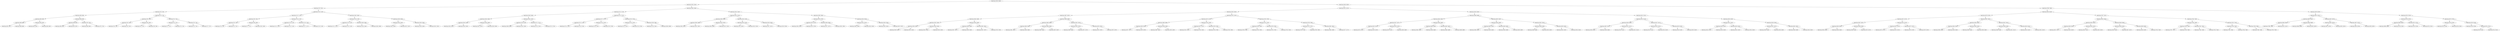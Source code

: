 digraph G{
377333789 [label="Node{data=[3028, 3028]}"]
377333789 -> 616998001
616998001 [label="Node{data=[2032, 2032]}"]
616998001 -> 533600184
533600184 [label="Node{data=[718, 718]}"]
533600184 -> 419854278
419854278 [label="Node{data=[702, 702]}"]
419854278 -> 1656756667
1656756667 [label="Node{data=[694, 694]}"]
1656756667 -> 1932844222
1932844222 [label="Node{data=[690, 690]}"]
1932844222 -> 480802487
480802487 [label="Node{data=[688, 688]}"]
480802487 -> 918198947
918198947 [label="Node{data=[687, 687]}"]
480802487 -> 1423265806
1423265806 [label="Node{data=[689, 689]}"]
1932844222 -> 30516998
30516998 [label="Node{data=[692, 692]}"]
30516998 -> 1578329157
1578329157 [label="Node{data=[691, 691]}"]
30516998 -> 1017021094
1017021094 [label="Node{data=[693, 693]}"]
1656756667 -> 1110827035
1110827035 [label="Node{data=[698, 698]}"]
1110827035 -> 1322292940
1322292940 [label="Node{data=[696, 696]}"]
1322292940 -> 186966559
186966559 [label="Node{data=[695, 695]}"]
1322292940 -> 1139264111
1139264111 [label="Node{data=[697, 697]}"]
1110827035 -> 775937840
775937840 [label="Node{data=[700, 700]}"]
775937840 -> 1687374541
1687374541 [label="Node{data=[699, 699]}"]
775937840 -> 1208711258
1208711258 [label="Node{data=[701, 701]}"]
419854278 -> 893548422
893548422 [label="Node{data=[710, 710]}"]
893548422 -> 1700067393
1700067393 [label="Node{data=[706, 706]}"]
1700067393 -> 468652804
468652804 [label="Node{data=[704, 704]}"]
468652804 -> 137720203
137720203 [label="Node{data=[703, 703]}"]
468652804 -> 778946892
778946892 [label="Node{data=[705, 705]}"]
1700067393 -> 1815722544
1815722544 [label="Node{data=[708, 708]}"]
1815722544 -> 254669696
254669696 [label="Node{data=[707, 707]}"]
1815722544 -> 741827271
741827271 [label="Node{data=[709, 709]}"]
893548422 -> 1825634724
1825634724 [label="Node{data=[714, 714]}"]
1825634724 -> 1301882420
1301882420 [label="Node{data=[712, 712]}"]
1301882420 -> 759725556
759725556 [label="Node{data=[711, 711]}"]
1301882420 -> 981341120
981341120 [label="Node{data=[713, 713]}"]
1825634724 -> 1367916786
1367916786 [label="Node{data=[716, 716]}"]
1367916786 -> 1428481137
1428481137 [label="Node{data=[715, 715]}"]
1367916786 -> 997037308
997037308 [label="Node{data=[717, 717]}"]
533600184 -> 1908895810
1908895810 [label="Node{data=[1120, 1120]}"]
1908895810 -> 1717547480
1717547480 [label="Node{data=[1112, 1112]}"]
1717547480 -> 338347534
338347534 [label="Node{data=[762, 762]}"]
338347534 -> 1127705091
1127705091 [label="Node{data=[720, 720]}"]
1127705091 -> 163071815
163071815 [label="Node{data=[719, 719]}"]
1127705091 -> 309524185
309524185 [label="Node{data=[721, 721]}"]
338347534 -> 1353336879
1353336879 [label="Node{data=[788, 788]}"]
1353336879 -> 674584395
674584395 [label="Node{data=[771, 771]}"]
1353336879 -> 1677508469
1677508469 [label="Node{data=[1020, 1020]}"]
1717547480 -> 1715296749
1715296749 [label="Node{data=[1116, 1116]}"]
1715296749 -> 1691655733
1691655733 [label="Node{data=[1114, 1114]}"]
1691655733 -> 1717109483
1717109483 [label="Node{data=[1113, 1113]}"]
1691655733 -> 1616383554
1616383554 [label="Node{data=[1115, 1115]}"]
1715296749 -> 1822871957
1822871957 [label="Node{data=[1118, 1118]}"]
1822871957 -> 751034114
751034114 [label="Node{data=[1117, 1117]}"]
1822871957 -> 44293675
44293675 [label="Node{data=[1119, 1119]}"]
1908895810 -> 581564963
581564963 [label="Node{data=[1843, 1843]}"]
581564963 -> 2019147162
2019147162 [label="Node{data=[1126, 1126]}"]
2019147162 -> 1255163484
1255163484 [label="Node{data=[1122, 1122]}"]
1255163484 -> 1444842411
1444842411 [label="Node{data=[1121, 1121]}"]
1255163484 -> 998972329
998972329 [label="Node{data=[1123, 1123]}"]
2019147162 -> 244044847
244044847 [label="Node{data=[1669, 1669]}"]
244044847 -> 1176604932
1176604932 [label="Node{data=[1344, 1344]}"]
244044847 -> 1690307000
1690307000 [label="Node{data=[1828, 1828]}"]
581564963 -> 125112538
125112538 [label="Node{data=[2028, 2028]}"]
125112538 -> 1460639415
1460639415 [label="Node{data=[2026, 2026]}"]
1460639415 -> 502039779
502039779 [label="Node{data=[1855, 1855]}"]
1460639415 -> 2038809391
2038809391 [label="Node{data=[2027, 2027]}"]
125112538 -> 1457123077
1457123077 [label="Node{data=[2030, 2030]}"]
1457123077 -> 2101899591
2101899591 [label="Node{data=[2029, 2029]}"]
1457123077 -> 83503505
83503505 [label="Node{data=[2031, 2031]}"]
616998001 -> 1404112538
1404112538 [label="Node{data=[2904, 2904]}"]
1404112538 -> 1250521646
1250521646 [label="Node{data=[2713, 2713]}"]
1250521646 -> 1953886321
1953886321 [label="Node{data=[2040, 2040]}"]
1953886321 -> 555149775
555149775 [label="Node{data=[2036, 2036]}"]
555149775 -> 2055792297
2055792297 [label="Node{data=[2034, 2034]}"]
2055792297 -> 2073158612
2073158612 [label="Node{data=[2033, 2033]}"]
2055792297 -> 549221039
549221039 [label="Node{data=[2035, 2035]}"]
555149775 -> 921878502
921878502 [label="Node{data=[2038, 2038]}"]
921878502 -> 200452671
200452671 [label="Node{data=[2037, 2037]}"]
921878502 -> 2131326934
2131326934 [label="Node{data=[2039, 2039]}"]
1953886321 -> 1021528978
1021528978 [label="Node{data=[2342, 2342]}"]
1021528978 -> 525192807
525192807 [label="Node{data=[2126, 2126]}"]
525192807 -> 32517347
32517347 [label="Node{data=[2089, 2089]}"]
525192807 -> 905137356
905137356 [label="Node{data=[2165, 2165]}"]
1021528978 -> 325725755
325725755 [label="Node{data=[2711, 2711]}"]
325725755 -> 1655039175
1655039175 [label="Node{data=[2710, 2710]}"]
325725755 -> 1647467332
1647467332 [label="Node{data=[2712, 2712]}"]
1250521646 -> 1292435170
1292435170 [label="Node{data=[2721, 2721]}"]
1292435170 -> 256973454
256973454 [label="Node{data=[2717, 2717]}"]
256973454 -> 1109345407
1109345407 [label="Node{data=[2715, 2715]}"]
1109345407 -> 847761155
847761155 [label="Node{data=[2714, 2714]}"]
1109345407 -> 947046495
947046495 [label="Node{data=[2716, 2716]}"]
256973454 -> 1064317109
1064317109 [label="Node{data=[2719, 2719]}"]
1064317109 -> 125089688
125089688 [label="Node{data=[2718, 2718]}"]
1064317109 -> 185048994
185048994 [label="Node{data=[2720, 2720]}"]
1292435170 -> 622431917
622431917 [label="Node{data=[2725, 2725]}"]
622431917 -> 458422051
458422051 [label="Node{data=[2723, 2723]}"]
458422051 -> 959990694
959990694 [label="Node{data=[2722, 2722]}"]
458422051 -> 242559404
242559404 [label="Node{data=[2724, 2724]}"]
622431917 -> 1735434793
1735434793 [label="Node{data=[2788, 2788]}"]
1735434793 -> 1796712971
1796712971 [label="Node{data=[2726, 2726]}"]
1735434793 -> 269068724
269068724 [label="Node{data=[2858, 2858]}"]
1404112538 -> 932629072
932629072 [label="Node{data=[2941, 2941]}"]
932629072 -> 1427457889
1427457889 [label="Node{data=[2912, 2912]}"]
1427457889 -> 50653242
50653242 [label="Node{data=[2908, 2908]}"]
50653242 -> 1587394023
1587394023 [label="Node{data=[2906, 2906]}"]
1587394023 -> 1608003630
1608003630 [label="Node{data=[2905, 2905]}"]
1587394023 -> 545868539
545868539 [label="Node{data=[2907, 2907]}"]
50653242 -> 73933800
73933800 [label="Node{data=[2910, 2910]}"]
73933800 -> 938056719
938056719 [label="Node{data=[2909, 2909]}"]
73933800 -> 699306908
699306908 [label="Node{data=[2911, 2911]}"]
1427457889 -> 1134217920
1134217920 [label="Node{data=[2916, 2916]}"]
1134217920 -> 111728184
111728184 [label="Node{data=[2914, 2914]}"]
111728184 -> 2103065350
2103065350 [label="Node{data=[2913, 2913]}"]
111728184 -> 548758850
548758850 [label="Node{data=[2915, 2915]}"]
1134217920 -> 904685406
904685406 [label="Node{data=[2918, 2918]}"]
904685406 -> 1974828749
1974828749 [label="Node{data=[2917, 2917]}"]
904685406 -> 1495001462
1495001462 [label="Node{data=[2919, 2919]}"]
932629072 -> 1376720994
1376720994 [label="Node{data=[2992, 2992]}"]
1376720994 -> 68113386
68113386 [label="Node{data=[2976, 2976]}"]
68113386 -> 1511134896
1511134896 [label="Node{data=[2972, 2972]}"]
1511134896 -> 1547961565
1547961565 [label="Node{data=[2945, 2945]}"]
1511134896 -> 1990384447
1990384447 [label="Node{data=[2975, 2975]}"]
68113386 -> 147609090
147609090 [label="Node{data=[2990, 2990]}"]
147609090 -> 1109485117
1109485117 [label="Node{data=[2977, 2977]}"]
147609090 -> 1052762184
1052762184 [label="Node{data=[2991, 2991]}"]
1376720994 -> 1579462531
1579462531 [label="Node{data=[3024, 3024]}"]
1579462531 -> 875732483
875732483 [label="Node{data=[3015, 3015]}"]
875732483 -> 2104165942
2104165942 [label="Node{data=[2993, 2993]}"]
875732483 -> 1016534131
1016534131 [label="Node{data=[3023, 3023]}"]
1579462531 -> 1203043541
1203043541 [label="Node{data=[3026, 3026]}"]
1203043541 -> 1742123174
1742123174 [label="Node{data=[3025, 3025]}"]
1203043541 -> 1118388444
1118388444 [label="Node{data=[3027, 3027]}"]
377333789 -> 1176100982
1176100982 [label="Node{data=[6563, 6563]}"]
1176100982 -> 648801844
648801844 [label="Node{data=[6473, 6473]}"]
648801844 -> 1957308871
1957308871 [label="Node{data=[3876, 3876]}"]
1957308871 -> 2089629742
2089629742 [label="Node{data=[3857, 3857]}"]
2089629742 -> 1964932505
1964932505 [label="Node{data=[3036, 3036]}"]
1964932505 -> 205387584
205387584 [label="Node{data=[3032, 3032]}"]
205387584 -> 695993105
695993105 [label="Node{data=[3030, 3030]}"]
695993105 -> 1009062488
1009062488 [label="Node{data=[3029, 3029]}"]
695993105 -> 986792688
986792688 [label="Node{data=[3031, 3031]}"]
205387584 -> 1505043741
1505043741 [label="Node{data=[3034, 3034]}"]
1505043741 -> 278446513
278446513 [label="Node{data=[3033, 3033]}"]
1505043741 -> 79406632
79406632 [label="Node{data=[3035, 3035]}"]
1964932505 -> 877507213
877507213 [label="Node{data=[3040, 3040]}"]
877507213 -> 1143010516
1143010516 [label="Node{data=[3038, 3038]}"]
1143010516 -> 308486312
308486312 [label="Node{data=[3037, 3037]}"]
1143010516 -> 1269849642
1269849642 [label="Node{data=[3039, 3039]}"]
877507213 -> 313541643
313541643 [label="Node{data=[3061, 3061]}"]
313541643 -> 1366660317
1366660317 [label="Node{data=[3057, 3057]}"]
313541643 -> 1519949883
1519949883 [label="Node{data=[3793, 3793]}"]
2089629742 -> 328256588
328256588 [label="Node{data=[3868, 3868]}"]
328256588 -> 59789865
59789865 [label="Node{data=[3864, 3864]}"]
59789865 -> 2126446074
2126446074 [label="Node{data=[3862, 3862]}"]
2126446074 -> 1626995542
1626995542 [label="Node{data=[3861, 3861]}"]
2126446074 -> 1964947881
1964947881 [label="Node{data=[3863, 3863]}"]
59789865 -> 1956559929
1956559929 [label="Node{data=[3866, 3866]}"]
1956559929 -> 2110180989
2110180989 [label="Node{data=[3865, 3865]}"]
1956559929 -> 1389013464
1389013464 [label="Node{data=[3867, 3867]}"]
328256588 -> 1377403353
1377403353 [label="Node{data=[3872, 3872]}"]
1377403353 -> 1407680727
1407680727 [label="Node{data=[3870, 3870]}"]
1407680727 -> 404294128
404294128 [label="Node{data=[3869, 3869]}"]
1407680727 -> 530249538
530249538 [label="Node{data=[3871, 3871]}"]
1377403353 -> 18070049
18070049 [label="Node{data=[3874, 3874]}"]
18070049 -> 1847419884
1847419884 [label="Node{data=[3873, 3873]}"]
18070049 -> 1041998166
1041998166 [label="Node{data=[3875, 3875]}"]
1957308871 -> 1987277104
1987277104 [label="Node{data=[5787, 5787]}"]
1987277104 -> 1781342061
1781342061 [label="Node{data=[4572, 4572]}"]
1781342061 -> 1865028551
1865028551 [label="Node{data=[3880, 3880]}"]
1865028551 -> 207101541
207101541 [label="Node{data=[3878, 3878]}"]
207101541 -> 1640961071
1640961071 [label="Node{data=[3877, 3877]}"]
207101541 -> 1662761228
1662761228 [label="Node{data=[3879, 3879]}"]
1865028551 -> 1552951939
1552951939 [label="Node{data=[4298, 4298]}"]
1552951939 -> 284671042
284671042 [label="Node{data=[3881, 3881]}"]
1552951939 -> 159427615
159427615 [label="Node{data=[4305, 4305]}"]
1781342061 -> 938326010
938326010 [label="Node{data=[5783, 5783]}"]
938326010 -> 1794394038
1794394038 [label="Node{data=[5527, 5527]}"]
1794394038 -> 1204609798
1204609798 [label="Node{data=[5525, 5525]}"]
1794394038 -> 1268797364
1268797364 [label="Node{data=[5782, 5782]}"]
938326010 -> 296252253
296252253 [label="Node{data=[5785, 5785]}"]
296252253 -> 1495879465
1495879465 [label="Node{data=[5784, 5784]}"]
296252253 -> 2036155353
2036155353 [label="Node{data=[5786, 5786]}"]
1987277104 -> 818507433
818507433 [label="Node{data=[5795, 5795]}"]
818507433 -> 1655296374
1655296374 [label="Node{data=[5791, 5791]}"]
1655296374 -> 1911200269
1911200269 [label="Node{data=[5789, 5789]}"]
1911200269 -> 1656376418
1656376418 [label="Node{data=[5788, 5788]}"]
1911200269 -> 436062906
436062906 [label="Node{data=[5790, 5790]}"]
1655296374 -> 896764562
896764562 [label="Node{data=[5793, 5793]}"]
896764562 -> 283923651
283923651 [label="Node{data=[5792, 5792]}"]
896764562 -> 537252832
537252832 [label="Node{data=[5794, 5794]}"]
818507433 -> 1465541952
1465541952 [label="Node{data=[5799, 5799]}"]
1465541952 -> 2119451171
2119451171 [label="Node{data=[5797, 5797]}"]
2119451171 -> 208427878
208427878 [label="Node{data=[5796, 5796]}"]
2119451171 -> 49808344
49808344 [label="Node{data=[5798, 5798]}"]
1465541952 -> 109840034
109840034 [label="Node{data=[5801, 5801]}"]
109840034 -> 1519716618
1519716618 [label="Node{data=[5800, 5800]}"]
109840034 -> 885837397
885837397 [label="Node{data=[6177, 6177]}"]
648801844 -> 1986588119
1986588119 [label="Node{data=[6505, 6505]}"]
1986588119 -> 272059566
272059566 [label="Node{data=[6489, 6489]}"]
272059566 -> 1654184699
1654184699 [label="Node{data=[6481, 6481]}"]
1654184699 -> 812916379
812916379 [label="Node{data=[6477, 6477]}"]
812916379 -> 21191447
21191447 [label="Node{data=[6475, 6475]}"]
21191447 -> 725296557
725296557 [label="Node{data=[6474, 6474]}"]
21191447 -> 256933171
256933171 [label="Node{data=[6476, 6476]}"]
812916379 -> 532687492
532687492 [label="Node{data=[6479, 6479]}"]
532687492 -> 79708552
79708552 [label="Node{data=[6478, 6478]}"]
532687492 -> 1990466288
1990466288 [label="Node{data=[6480, 6480]}"]
1654184699 -> 2047953138
2047953138 [label="Node{data=[6485, 6485]}"]
2047953138 -> 1679546686
1679546686 [label="Node{data=[6483, 6483]}"]
1679546686 -> 1657866292
1657866292 [label="Node{data=[6482, 6482]}"]
1679546686 -> 888470788
888470788 [label="Node{data=[6484, 6484]}"]
2047953138 -> 1146250672
1146250672 [label="Node{data=[6487, 6487]}"]
1146250672 -> 2126157357
2126157357 [label="Node{data=[6486, 6486]}"]
1146250672 -> 339779942
339779942 [label="Node{data=[6488, 6488]}"]
272059566 -> 122642999
122642999 [label="Node{data=[6497, 6497]}"]
122642999 -> 1357379723
1357379723 [label="Node{data=[6493, 6493]}"]
1357379723 -> 2051413828
2051413828 [label="Node{data=[6491, 6491]}"]
2051413828 -> 1797047035
1797047035 [label="Node{data=[6490, 6490]}"]
2051413828 -> 389958517
389958517 [label="Node{data=[6492, 6492]}"]
1357379723 -> 2029177529
2029177529 [label="Node{data=[6495, 6495]}"]
2029177529 -> 843325140
843325140 [label="Node{data=[6494, 6494]}"]
2029177529 -> 1069685117
1069685117 [label="Node{data=[6496, 6496]}"]
122642999 -> 1514313747
1514313747 [label="Node{data=[6501, 6501]}"]
1514313747 -> 881534688
881534688 [label="Node{data=[6499, 6499]}"]
881534688 -> 648756251
648756251 [label="Node{data=[6498, 6498]}"]
881534688 -> 160284738
160284738 [label="Node{data=[6500, 6500]}"]
1514313747 -> 1203848032
1203848032 [label="Node{data=[6503, 6503]}"]
1203848032 -> 714129758
714129758 [label="Node{data=[6502, 6502]}"]
1203848032 -> 1436838899
1436838899 [label="Node{data=[6504, 6504]}"]
1986588119 -> 843857621
843857621 [label="Node{data=[6521, 6521]}"]
843857621 -> 2136711615
2136711615 [label="Node{data=[6513, 6513]}"]
2136711615 -> 1399657787
1399657787 [label="Node{data=[6509, 6509]}"]
1399657787 -> 635443030
635443030 [label="Node{data=[6507, 6507]}"]
635443030 -> 1980317609
1980317609 [label="Node{data=[6506, 6506]}"]
635443030 -> 1417494158
1417494158 [label="Node{data=[6508, 6508]}"]
1399657787 -> 1870806519
1870806519 [label="Node{data=[6511, 6511]}"]
1870806519 -> 1258147318
1258147318 [label="Node{data=[6510, 6510]}"]
1870806519 -> 1966491511
1966491511 [label="Node{data=[6512, 6512]}"]
2136711615 -> 1208126993
1208126993 [label="Node{data=[6517, 6517]}"]
1208126993 -> 907116387
907116387 [label="Node{data=[6515, 6515]}"]
907116387 -> 304580138
304580138 [label="Node{data=[6514, 6514]}"]
907116387 -> 1441625830
1441625830 [label="Node{data=[6516, 6516]}"]
1208126993 -> 155392076
155392076 [label="Node{data=[6519, 6519]}"]
155392076 -> 882152544
882152544 [label="Node{data=[6518, 6518]}"]
155392076 -> 447500814
447500814 [label="Node{data=[6520, 6520]}"]
843857621 -> 608718331
608718331 [label="Node{data=[6555, 6555]}"]
608718331 -> 903389254
903389254 [label="Node{data=[6551, 6551]}"]
903389254 -> 629085449
629085449 [label="Node{data=[6543, 6543]}"]
629085449 -> 1564151690
1564151690 [label="Node{data=[6522, 6522]}"]
629085449 -> 1006286403
1006286403 [label="Node{data=[6550, 6550]}"]
903389254 -> 1263594474
1263594474 [label="Node{data=[6553, 6553]}"]
1263594474 -> 375027924
375027924 [label="Node{data=[6552, 6552]}"]
1263594474 -> 328753866
328753866 [label="Node{data=[6554, 6554]}"]
608718331 -> 2109642324
2109642324 [label="Node{data=[6559, 6559]}"]
2109642324 -> 838679986
838679986 [label="Node{data=[6557, 6557]}"]
838679986 -> 1956933505
1956933505 [label="Node{data=[6556, 6556]}"]
838679986 -> 612031981
612031981 [label="Node{data=[6558, 6558]}"]
2109642324 -> 763355904
763355904 [label="Node{data=[6561, 6561]}"]
763355904 -> 1966562224
1966562224 [label="Node{data=[6560, 6560]}"]
763355904 -> 582544112
582544112 [label="Node{data=[6562, 6562]}"]
1176100982 -> 1356844799
1356844799 [label="Node{data=[7990, 7990]}"]
1356844799 -> 40521735
40521735 [label="Node{data=[6616, 6616]}"]
40521735 -> 1297047841
1297047841 [label="Node{data=[6579, 6579]}"]
1297047841 -> 675675410
675675410 [label="Node{data=[6571, 6571]}"]
675675410 -> 113469139
113469139 [label="Node{data=[6567, 6567]}"]
113469139 -> 1450828900
1450828900 [label="Node{data=[6565, 6565]}"]
1450828900 -> 1619640803
1619640803 [label="Node{data=[6564, 6564]}"]
1450828900 -> 1730354573
1730354573 [label="Node{data=[6566, 6566]}"]
113469139 -> 2060126788
2060126788 [label="Node{data=[6569, 6569]}"]
2060126788 -> 1661504445
1661504445 [label="Node{data=[6568, 6568]}"]
2060126788 -> 1293998310
1293998310 [label="Node{data=[6570, 6570]}"]
675675410 -> 839941050
839941050 [label="Node{data=[6575, 6575]}"]
839941050 -> 271306390
271306390 [label="Node{data=[6573, 6573]}"]
271306390 -> 928639565
928639565 [label="Node{data=[6572, 6572]}"]
271306390 -> 2088104872
2088104872 [label="Node{data=[6574, 6574]}"]
839941050 -> 1292474935
1292474935 [label="Node{data=[6577, 6577]}"]
1292474935 -> 60334718
60334718 [label="Node{data=[6576, 6576]}"]
1292474935 -> 2079009730
2079009730 [label="Node{data=[6578, 6578]}"]
1297047841 -> 684752804
684752804 [label="Node{data=[6587, 6587]}"]
684752804 -> 696881323
696881323 [label="Node{data=[6583, 6583]}"]
696881323 -> 1875135670
1875135670 [label="Node{data=[6581, 6581]}"]
1875135670 -> 1297342391
1297342391 [label="Node{data=[6580, 6580]}"]
1875135670 -> 1716892902
1716892902 [label="Node{data=[6582, 6582]}"]
696881323 -> 54291535
54291535 [label="Node{data=[6585, 6585]}"]
54291535 -> 1313874274
1313874274 [label="Node{data=[6584, 6584]}"]
54291535 -> 497934712
497934712 [label="Node{data=[6586, 6586]}"]
684752804 -> 1444189359
1444189359 [label="Node{data=[6612, 6612]}"]
1444189359 -> 908776502
908776502 [label="Node{data=[6589, 6589]}"]
908776502 -> 2042542240
2042542240 [label="Node{data=[6588, 6588]}"]
908776502 -> 191504590
191504590 [label="Node{data=[6611, 6611]}"]
1444189359 -> 2032757984
2032757984 [label="Node{data=[6614, 6614]}"]
2032757984 -> 432180375
432180375 [label="Node{data=[6613, 6613]}"]
2032757984 -> 364203191
364203191 [label="Node{data=[6615, 6615]}"]
40521735 -> 1325626015
1325626015 [label="Node{data=[7637, 7637]}"]
1325626015 -> 2105494003
2105494003 [label="Node{data=[6624, 6624]}"]
2105494003 -> 1892992255
1892992255 [label="Node{data=[6620, 6620]}"]
1892992255 -> 1337720486
1337720486 [label="Node{data=[6618, 6618]}"]
1337720486 -> 469297732
469297732 [label="Node{data=[6617, 6617]}"]
1337720486 -> 483334169
483334169 [label="Node{data=[6619, 6619]}"]
1892992255 -> 1248511043
1248511043 [label="Node{data=[6622, 6622]}"]
1248511043 -> 1521769830
1521769830 [label="Node{data=[6621, 6621]}"]
1248511043 -> 105002686
105002686 [label="Node{data=[6623, 6623]}"]
2105494003 -> 1655302591
1655302591 [label="Node{data=[6628, 6628]}"]
1655302591 -> 2122146165
2122146165 [label="Node{data=[6626, 6626]}"]
2122146165 -> 114973873
114973873 [label="Node{data=[6625, 6625]}"]
2122146165 -> 289045778
289045778 [label="Node{data=[6627, 6627]}"]
1655302591 -> 1014209179
1014209179 [label="Node{data=[6630, 6630]}"]
1014209179 -> 697311913
697311913 [label="Node{data=[6629, 6629]}"]
1014209179 -> 2113658110
2113658110 [label="Node{data=[7628, 7628]}"]
1325626015 -> 1064041662
1064041662 [label="Node{data=[7943, 7943]}"]
1064041662 -> 527175306
527175306 [label="Node{data=[7939, 7939]}"]
527175306 -> 935453348
935453348 [label="Node{data=[7934, 7934]}"]
935453348 -> 352244878
352244878 [label="Node{data=[7907, 7907]}"]
935453348 -> 1955615907
1955615907 [label="Node{data=[7938, 7938]}"]
527175306 -> 200740069
200740069 [label="Node{data=[7941, 7941]}"]
200740069 -> 857410557
857410557 [label="Node{data=[7940, 7940]}"]
200740069 -> 1369695156
1369695156 [label="Node{data=[7942, 7942]}"]
1064041662 -> 669028463
669028463 [label="Node{data=[7947, 7947]}"]
669028463 -> 339943506
339943506 [label="Node{data=[7945, 7945]}"]
339943506 -> 2137818564
2137818564 [label="Node{data=[7944, 7944]}"]
339943506 -> 832337886
832337886 [label="Node{data=[7946, 7946]}"]
669028463 -> 316471914
316471914 [label="Node{data=[7949, 7949]}"]
316471914 -> 529533395
529533395 [label="Node{data=[7948, 7948]}"]
316471914 -> 80342336
80342336 [label="Node{data=[7950, 7950]}"]
1356844799 -> 1446594688
1446594688 [label="Node{data=[8679, 8679]}"]
1446594688 -> 600045447
600045447 [label="Node{data=[8671, 8671]}"]
600045447 -> 1015200957
1015200957 [label="Node{data=[8667, 8667]}"]
1015200957 -> 2003494272
2003494272 [label="Node{data=[8063, 8063]}"]
2003494272 -> 1795935909
1795935909 [label="Node{data=[7998, 7998]}"]
2003494272 -> 1464361868
1464361868 [label="Node{data=[8101, 8101]}"]
1015200957 -> 2122730124
2122730124 [label="Node{data=[8669, 8669]}"]
2122730124 -> 1583408697
1583408697 [label="Node{data=[8668, 8668]}"]
2122730124 -> 1806394806
1806394806 [label="Node{data=[8670, 8670]}"]
600045447 -> 2137734988
2137734988 [label="Node{data=[8675, 8675]}"]
2137734988 -> 871749639
871749639 [label="Node{data=[8673, 8673]}"]
871749639 -> 1786622318
1786622318 [label="Node{data=[8672, 8672]}"]
871749639 -> 1523314498
1523314498 [label="Node{data=[8674, 8674]}"]
2137734988 -> 2096900616
2096900616 [label="Node{data=[8677, 8677]}"]
2096900616 -> 1641341040
1641341040 [label="Node{data=[8676, 8676]}"]
2096900616 -> 1722141669
1722141669 [label="Node{data=[8678, 8678]}"]
1446594688 -> 1662093708
1662093708 [label="Node{data=[8733, 8733]}"]
1662093708 -> 2124432268
2124432268 [label="Node{data=[8729, 8729]}"]
2124432268 -> 942799688
942799688 [label="Node{data=[8692, 8692]}"]
942799688 -> 1887692104
1887692104 [label="Node{data=[8680, 8680]}"]
942799688 -> 523329341
523329341 [label="Node{data=[8728, 8728]}"]
2124432268 -> 1676792692
1676792692 [label="Node{data=[8731, 8731]}"]
1676792692 -> 1420664825
1420664825 [label="Node{data=[8730, 8730]}"]
1676792692 -> 996907393
996907393 [label="Node{data=[8732, 8732]}"]
1662093708 -> 783737190
783737190 [label="Node{data=[8737, 8737]}"]
783737190 -> 1135738295
1135738295 [label="Node{data=[8735, 8735]}"]
1135738295 -> 2078011503
2078011503 [label="Node{data=[8734, 8734]}"]
1135738295 -> 471582980
471582980 [label="Node{data=[8736, 8736]}"]
783737190 -> 88057392
88057392 [label="Node{data=[8739, 8739]}"]
88057392 -> 1236250469
1236250469 [label="Node{data=[8738, 8738]}"]
88057392 -> 1834186423
1834186423 [label="Node{data=[8741, 8741]}"]
1834186423 -> 801296880
801296880 [label="Node{data=[8740, 8740]}"]
1834186423 -> 1471478814
1471478814 [label="Node{data=[8742, 8742]}"]
}